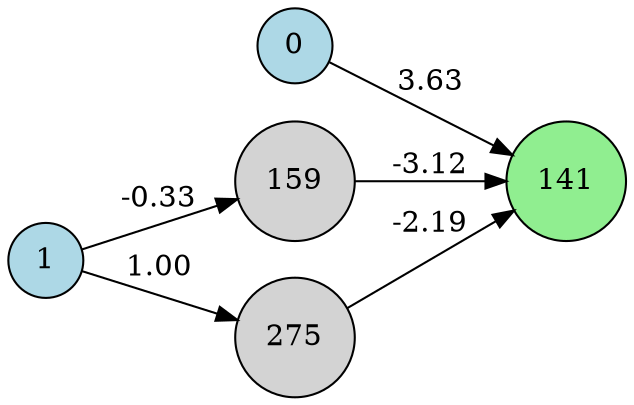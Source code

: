 digraph neat {
  rankdir=LR;
  node [shape=circle];
  node0 [label="0", style=filled, fillcolor=lightblue];
  node1 [label="1", style=filled, fillcolor=lightblue];
  node141 [label="141", style=filled, fillcolor=lightgreen];
  node159 [label="159", style=filled, fillcolor=lightgray];
  node275 [label="275", style=filled, fillcolor=lightgray];
  node0 -> node141 [label="3.63"];
  node1 -> node159 [label="-0.33"];
  node159 -> node141 [label="-3.12"];
  node1 -> node275 [label="1.00"];
  node275 -> node141 [label="-2.19"];
}
